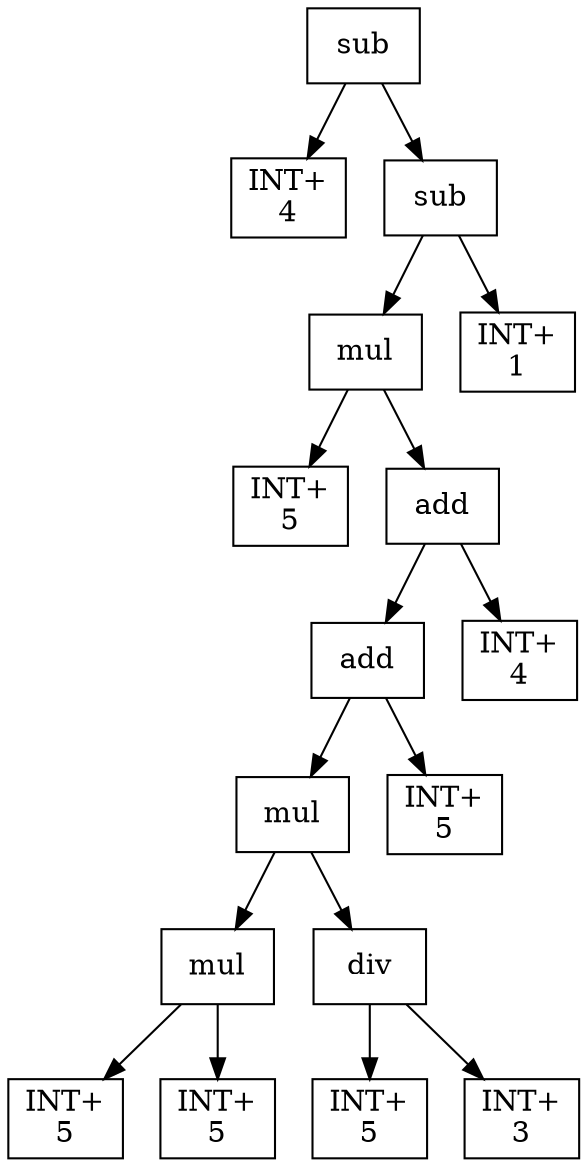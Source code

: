 digraph expr {
  node [shape=box];
  n1 [label="sub"];
  n2 [label="INT+\n4"];
  n3 [label="sub"];
  n4 [label="mul"];
  n5 [label="INT+\n5"];
  n6 [label="add"];
  n7 [label="add"];
  n8 [label="mul"];
  n9 [label="mul"];
  n10 [label="INT+\n5"];
  n11 [label="INT+\n5"];
  n9 -> n10;
  n9 -> n11;
  n12 [label="div"];
  n13 [label="INT+\n5"];
  n14 [label="INT+\n3"];
  n12 -> n13;
  n12 -> n14;
  n8 -> n9;
  n8 -> n12;
  n15 [label="INT+\n5"];
  n7 -> n8;
  n7 -> n15;
  n16 [label="INT+\n4"];
  n6 -> n7;
  n6 -> n16;
  n4 -> n5;
  n4 -> n6;
  n17 [label="INT+\n1"];
  n3 -> n4;
  n3 -> n17;
  n1 -> n2;
  n1 -> n3;
}